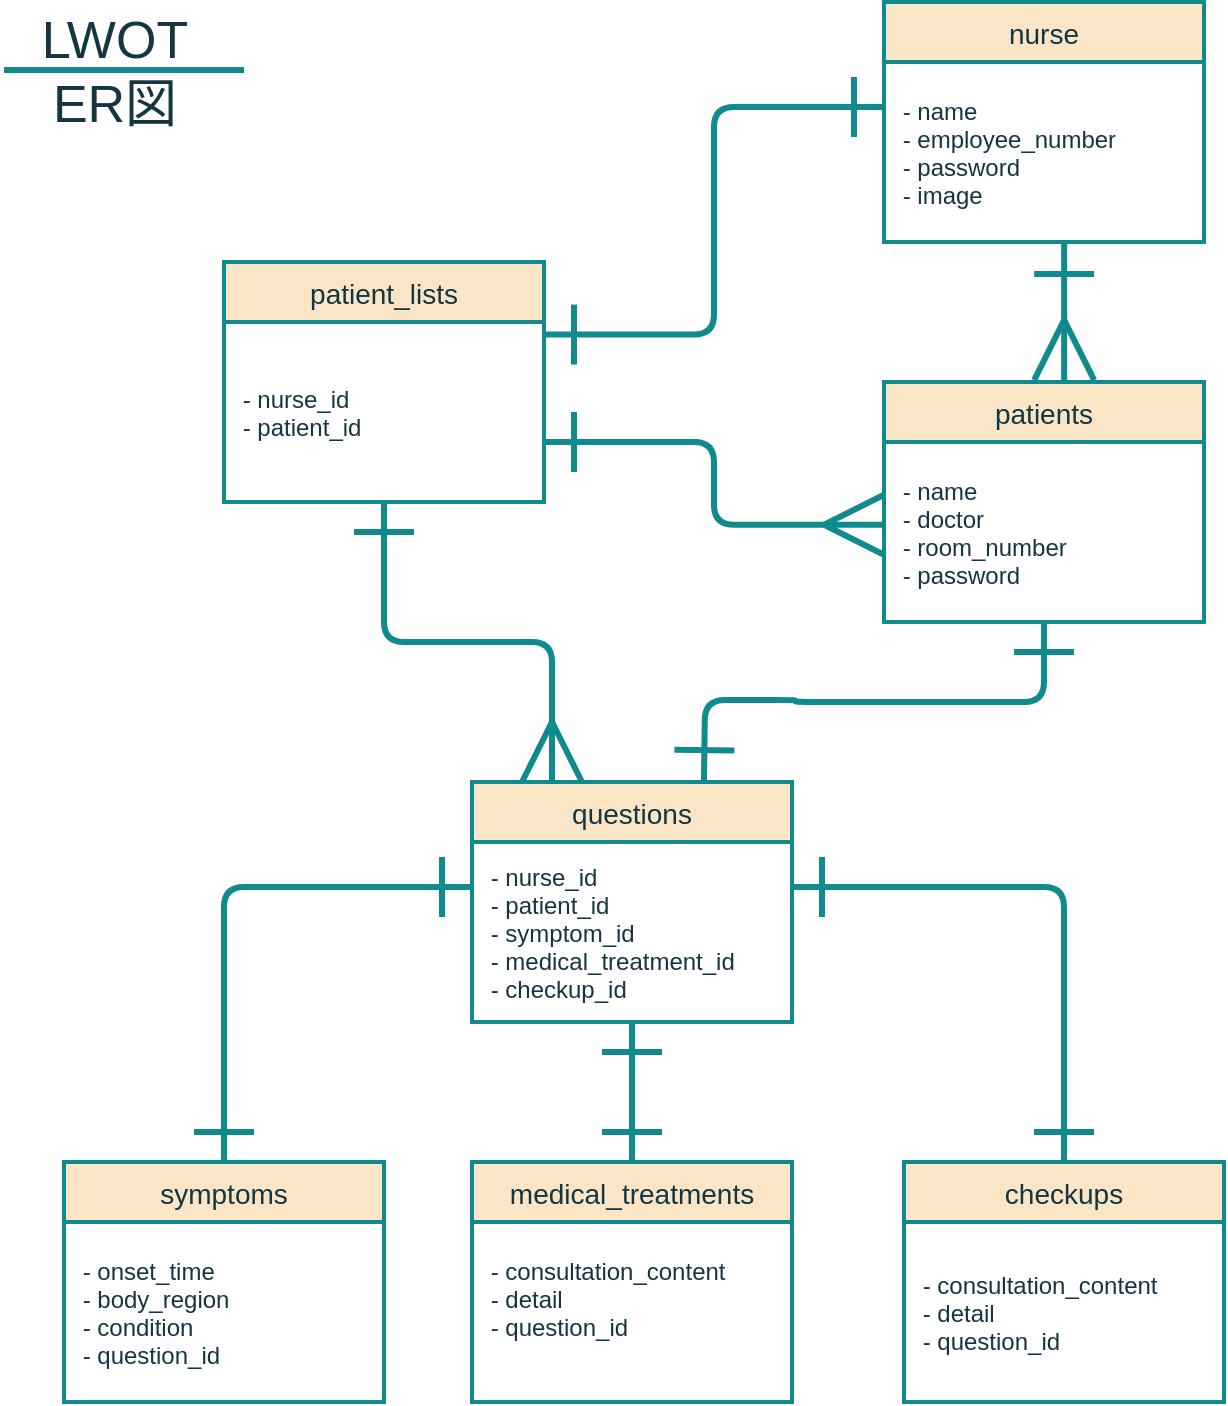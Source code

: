 <mxfile version="13.10.0" type="embed">
    <diagram id="NeKoCuLtxcvgVgJfK-kL" name="ページ1">
        <mxGraphModel dx="634" dy="678" grid="1" gridSize="10" guides="1" tooltips="1" connect="1" arrows="1" fold="1" page="1" pageScale="1" pageWidth="1169" pageHeight="827" math="0" shadow="0">
            <root>
                <mxCell id="0"/>
                <mxCell id="1" parent="0"/>
                <mxCell id="2" value="patients" style="swimlane;childLayout=stackLayout;horizontal=1;startSize=30;horizontalStack=0;rounded=0;fontSize=14;fontStyle=0;strokeWidth=2;resizeParent=0;resizeLast=1;shadow=0;dashed=0;align=center;fillColor=#FAE5C7;strokeColor=#0F8B8D;fontColor=#143642;" vertex="1" parent="1">
                    <mxGeometry x="710" y="200" width="160" height="120" as="geometry"/>
                </mxCell>
                <mxCell id="3" value=" - name&#10; - doctor&#10; - room_number&#10; - password" style="align=left;strokeColor=none;fillColor=none;spacingLeft=4;fontSize=12;verticalAlign=middle;resizable=0;rotatable=0;part=1;fontColor=#143642;spacingRight=1;" vertex="1" parent="2">
                    <mxGeometry y="30" width="160" height="90" as="geometry"/>
                </mxCell>
                <mxCell id="4" value="nurse" style="swimlane;childLayout=stackLayout;horizontal=1;startSize=30;horizontalStack=0;rounded=0;fontSize=14;fontStyle=0;strokeWidth=2;resizeParent=0;resizeLast=1;shadow=0;dashed=0;align=center;fillColor=#FAE5C7;strokeColor=#0F8B8D;fontColor=#143642;" vertex="1" parent="1">
                    <mxGeometry x="710" y="10" width="160" height="120" as="geometry"/>
                </mxCell>
                <mxCell id="5" value=" - name&#10; - employee_number&#10; - password&#10; - image" style="align=left;strokeColor=none;fillColor=none;spacingLeft=4;fontSize=12;verticalAlign=middle;resizable=0;rotatable=0;part=1;fontColor=#143642;" vertex="1" parent="4">
                    <mxGeometry y="30" width="160" height="90" as="geometry"/>
                </mxCell>
                <mxCell id="6" style="edgeStyle=orthogonalEdgeStyle;curved=0;rounded=1;sketch=0;orthogonalLoop=1;jettySize=auto;html=1;entryX=0;entryY=0.25;entryDx=0;entryDy=0;startArrow=ERone;startFill=0;startSize=26;endArrow=ERone;endFill=0;endSize=26;strokeColor=#0F8B8D;strokeWidth=3;fillColor=#FAE5C7;fontColor=#143642;exitX=1;exitY=0.07;exitDx=0;exitDy=0;exitPerimeter=0;" edge="1" parent="1" source="9" target="5">
                    <mxGeometry relative="1" as="geometry">
                        <mxPoint x="543" y="176" as="sourcePoint"/>
                    </mxGeometry>
                </mxCell>
                <mxCell id="7" style="edgeStyle=orthogonalEdgeStyle;curved=0;rounded=1;sketch=0;orthogonalLoop=1;jettySize=auto;html=1;exitX=1;exitY=0.75;exitDx=0;exitDy=0;entryX=0;entryY=0.46;entryDx=0;entryDy=0;startArrow=ERone;startFill=0;startSize=26;endArrow=ERmany;endFill=0;endSize=26;strokeColor=#0F8B8D;strokeWidth=3;fillColor=#FAE5C7;fontColor=#143642;entryPerimeter=0;" edge="1" parent="1" source="8" target="3">
                    <mxGeometry relative="1" as="geometry"/>
                </mxCell>
                <mxCell id="8" value="patient_lists" style="swimlane;childLayout=stackLayout;horizontal=1;startSize=30;horizontalStack=0;rounded=0;fontSize=14;fontStyle=0;strokeWidth=2;resizeParent=0;resizeLast=1;shadow=0;dashed=0;align=center;fillColor=#FAE5C7;strokeColor=#0F8B8D;fontColor=#143642;" vertex="1" parent="1">
                    <mxGeometry x="380" y="140" width="160" height="120" as="geometry"/>
                </mxCell>
                <mxCell id="9" value=" - nurse_id&#10; - patient_id" style="align=left;strokeColor=none;fillColor=none;spacingLeft=4;fontSize=12;verticalAlign=middle;resizable=0;rotatable=0;part=1;fontColor=#143642;" vertex="1" parent="8">
                    <mxGeometry y="30" width="160" height="90" as="geometry"/>
                </mxCell>
                <mxCell id="10" style="edgeStyle=orthogonalEdgeStyle;curved=0;rounded=1;sketch=0;orthogonalLoop=1;jettySize=auto;html=1;exitX=0.25;exitY=0;exitDx=0;exitDy=0;entryX=0.5;entryY=1;entryDx=0;entryDy=0;startArrow=ERmany;startFill=0;startSize=26;endArrow=ERone;endFill=0;endSize=26;strokeColor=#0F8B8D;strokeWidth=3;fillColor=#FAE5C7;fontColor=#143642;" edge="1" parent="1" source="11" target="9">
                    <mxGeometry relative="1" as="geometry"/>
                </mxCell>
                <mxCell id="11" value="questions" style="swimlane;childLayout=stackLayout;horizontal=1;startSize=30;horizontalStack=0;rounded=0;fontSize=14;fontStyle=0;strokeWidth=2;resizeParent=0;resizeLast=1;shadow=0;dashed=0;align=center;fillColor=#FAE5C7;strokeColor=#0F8B8D;fontColor=#143642;" vertex="1" parent="1">
                    <mxGeometry x="504" y="400" width="160" height="120" as="geometry"/>
                </mxCell>
                <mxCell id="12" value=" - nurse_id&#10; - patient_id&#10; - symptom_id&#10; - medical_treatment_id&#10; - checkup_id" style="align=left;strokeColor=none;fillColor=none;spacingLeft=4;fontSize=12;verticalAlign=middle;resizable=0;rotatable=0;part=1;fontColor=#143642;" vertex="1" parent="11">
                    <mxGeometry y="30" width="160" height="90" as="geometry"/>
                </mxCell>
                <mxCell id="13" style="edgeStyle=orthogonalEdgeStyle;curved=0;rounded=1;sketch=0;orthogonalLoop=1;jettySize=auto;html=1;exitX=0.5;exitY=0;exitDx=0;exitDy=0;entryX=1;entryY=0.25;entryDx=0;entryDy=0;startArrow=ERone;startFill=0;startSize=26;endArrow=ERone;endFill=0;endSize=26;strokeColor=#0F8B8D;strokeWidth=3;fillColor=#FAE5C7;fontColor=#143642;" edge="1" parent="1" source="14" target="12">
                    <mxGeometry relative="1" as="geometry"/>
                </mxCell>
                <mxCell id="14" value="checkups" style="swimlane;childLayout=stackLayout;horizontal=1;startSize=30;horizontalStack=0;rounded=0;fontSize=14;fontStyle=0;strokeWidth=2;resizeParent=0;resizeLast=1;shadow=0;dashed=0;align=center;fillColor=#FAE5C7;strokeColor=#0F8B8D;fontColor=#143642;" vertex="1" parent="1">
                    <mxGeometry x="720" y="590" width="160" height="120" as="geometry"/>
                </mxCell>
                <mxCell id="15" value=" - consultation_content&#10; - detail&#10; - question_id" style="align=left;strokeColor=none;fillColor=none;spacingLeft=4;fontSize=12;verticalAlign=middle;resizable=0;rotatable=0;part=1;fontColor=#143642;" vertex="1" parent="14">
                    <mxGeometry y="30" width="160" height="90" as="geometry"/>
                </mxCell>
                <mxCell id="16" style="edgeStyle=orthogonalEdgeStyle;curved=0;rounded=1;sketch=0;orthogonalLoop=1;jettySize=auto;html=1;exitX=0.5;exitY=0;exitDx=0;exitDy=0;entryX=0.5;entryY=1;entryDx=0;entryDy=0;strokeColor=#0F8B8D;strokeWidth=3;fillColor=#FAE5C7;fontColor=#143642;startArrow=ERone;startFill=0;endArrow=ERone;endFill=0;endSize=26;startSize=26;" edge="1" parent="1" source="17" target="12">
                    <mxGeometry relative="1" as="geometry"/>
                </mxCell>
                <mxCell id="17" value="medical_treatments" style="swimlane;childLayout=stackLayout;horizontal=1;startSize=30;horizontalStack=0;rounded=0;fontSize=14;fontStyle=0;strokeWidth=2;resizeParent=0;resizeLast=1;shadow=0;dashed=0;align=center;fillColor=#FAE5C7;strokeColor=#0F8B8D;fontColor=#143642;" vertex="1" parent="1">
                    <mxGeometry x="504" y="590" width="160" height="120" as="geometry"/>
                </mxCell>
                <mxCell id="18" value=" - consultation_content&#10; - detail&#10; - question_id&#10;" style="align=left;strokeColor=none;fillColor=none;spacingLeft=4;fontSize=12;verticalAlign=middle;resizable=0;rotatable=0;part=1;fontColor=#143642;" vertex="1" parent="17">
                    <mxGeometry y="30" width="160" height="90" as="geometry"/>
                </mxCell>
                <mxCell id="19" style="edgeStyle=orthogonalEdgeStyle;curved=0;rounded=1;sketch=0;orthogonalLoop=1;jettySize=auto;html=1;exitX=0.5;exitY=0;exitDx=0;exitDy=0;entryX=0;entryY=0.25;entryDx=0;entryDy=0;strokeColor=#0F8B8D;strokeWidth=3;fillColor=#FAE5C7;fontColor=#143642;startArrow=ERone;startFill=0;endArrow=ERone;endFill=0;endSize=26;startSize=26;" edge="1" parent="1" source="20" target="12">
                    <mxGeometry relative="1" as="geometry"/>
                </mxCell>
                <mxCell id="20" value="symptoms" style="swimlane;childLayout=stackLayout;horizontal=1;startSize=30;horizontalStack=0;rounded=0;fontSize=14;fontStyle=0;strokeWidth=2;resizeParent=0;resizeLast=1;shadow=0;dashed=0;align=center;fillColor=#FAE5C7;strokeColor=#0F8B8D;fontColor=#143642;" vertex="1" parent="1">
                    <mxGeometry x="300" y="590" width="160" height="120" as="geometry"/>
                </mxCell>
                <mxCell id="21" value=" - onset_time&#10; - body_region&#10; - condition &#10; - question_id" style="align=left;strokeColor=none;fillColor=none;spacingLeft=4;fontSize=12;verticalAlign=middle;resizable=0;rotatable=0;part=1;fontColor=#143642;" vertex="1" parent="20">
                    <mxGeometry y="30" width="160" height="90" as="geometry"/>
                </mxCell>
                <mxCell id="22" value="&lt;span style=&quot;font-size: 26px;&quot;&gt;LWOT&lt;br style=&quot;font-size: 26px;&quot;&gt;ER図&lt;br style=&quot;font-size: 26px;&quot;&gt;&lt;/span&gt;" style="text;html=1;align=center;verticalAlign=middle;resizable=0;points=[];autosize=1;fontColor=#143642;fontSize=26;" vertex="1" parent="1">
                    <mxGeometry x="280" y="10" width="90" height="70" as="geometry"/>
                </mxCell>
                <mxCell id="23" value="" style="endArrow=none;html=1;fillColor=#FAE5C7;fontColor=#143642;strokeColor=#0F8B8D;strokeWidth=3;" edge="1" parent="1">
                    <mxGeometry width="50" height="50" relative="1" as="geometry">
                        <mxPoint x="270" y="44" as="sourcePoint"/>
                        <mxPoint x="390" y="44" as="targetPoint"/>
                    </mxGeometry>
                </mxCell>
                <mxCell id="24" style="edgeStyle=orthogonalEdgeStyle;curved=0;rounded=1;sketch=0;orthogonalLoop=1;jettySize=auto;html=1;exitX=0.5;exitY=1;exitDx=0;exitDy=0;startArrow=ERone;startFill=0;startSize=26;endArrow=ERone;endFill=0;endSize=26;strokeColor=#0F8B8D;strokeWidth=3;fillColor=#FAE5C7;fontColor=#143642;" edge="1" parent="1" source="3">
                    <mxGeometry relative="1" as="geometry">
                        <mxPoint x="620" y="399" as="targetPoint"/>
                    </mxGeometry>
                </mxCell>
                <mxCell id="25" style="edgeStyle=orthogonalEdgeStyle;rounded=0;orthogonalLoop=1;jettySize=auto;html=1;exitX=0.563;exitY=1.011;exitDx=0;exitDy=0;entryX=0.563;entryY=-0.008;entryDx=0;entryDy=0;entryPerimeter=0;exitPerimeter=0;startArrow=ERone;startFill=0;strokeColor=#0F8B8D;strokeWidth=3;endArrow=ERmany;endFill=0;endSize=26;startSize=26;" edge="1" parent="1" source="5" target="2">
                    <mxGeometry relative="1" as="geometry"/>
                </mxCell>
            </root>
        </mxGraphModel>
    </diagram>
</mxfile>